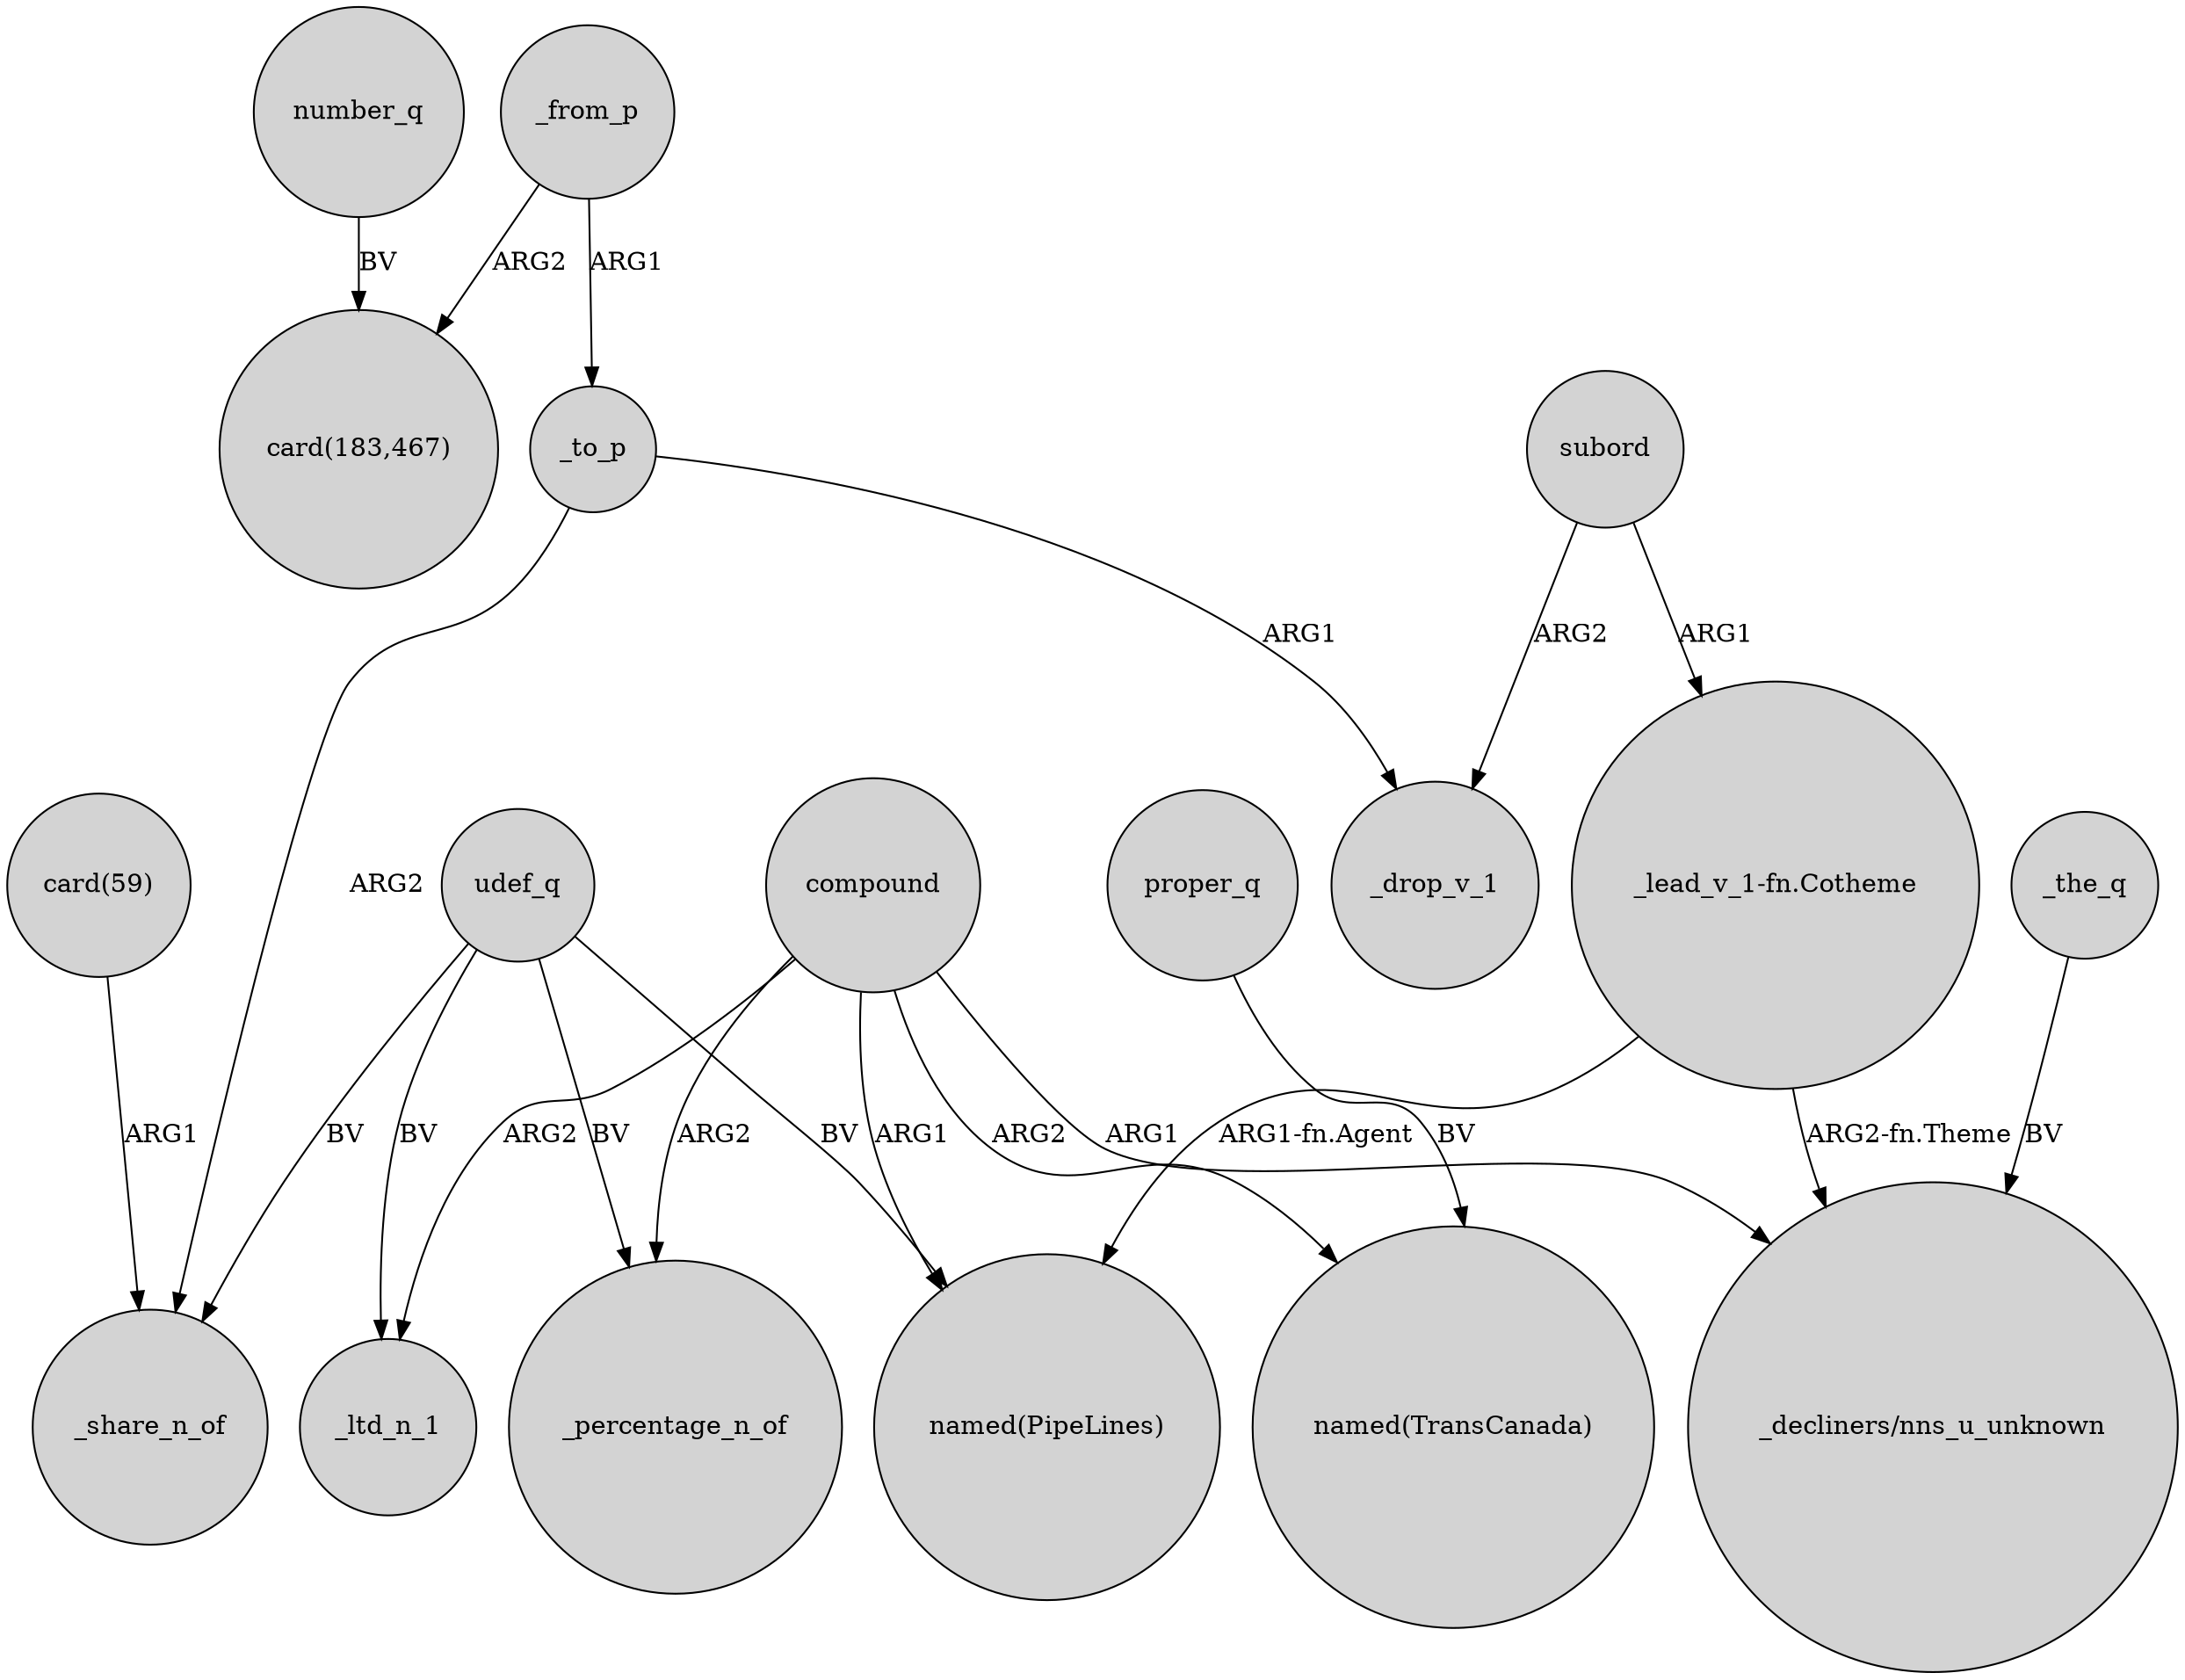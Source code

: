 digraph {
	node [shape=circle style=filled]
	_to_p -> _share_n_of [label=ARG2]
	proper_q -> "named(TransCanada)" [label=BV]
	compound -> _percentage_n_of [label=ARG2]
	"card(59)" -> _share_n_of [label=ARG1]
	_from_p -> "card(183,467)" [label=ARG2]
	_from_p -> _to_p [label=ARG1]
	_the_q -> "_decliners/nns_u_unknown" [label=BV]
	"_lead_v_1-fn.Cotheme" -> "_decliners/nns_u_unknown" [label="ARG2-fn.Theme"]
	subord -> _drop_v_1 [label=ARG2]
	subord -> "_lead_v_1-fn.Cotheme" [label=ARG1]
	_to_p -> _drop_v_1 [label=ARG1]
	compound -> "_decliners/nns_u_unknown" [label=ARG1]
	udef_q -> _percentage_n_of [label=BV]
	udef_q -> _share_n_of [label=BV]
	"_lead_v_1-fn.Cotheme" -> "named(PipeLines)" [label="ARG1-fn.Agent"]
	number_q -> "card(183,467)" [label=BV]
	compound -> _ltd_n_1 [label=ARG2]
	compound -> "named(PipeLines)" [label=ARG1]
	compound -> "named(TransCanada)" [label=ARG2]
	udef_q -> _ltd_n_1 [label=BV]
	udef_q -> "named(PipeLines)" [label=BV]
}
